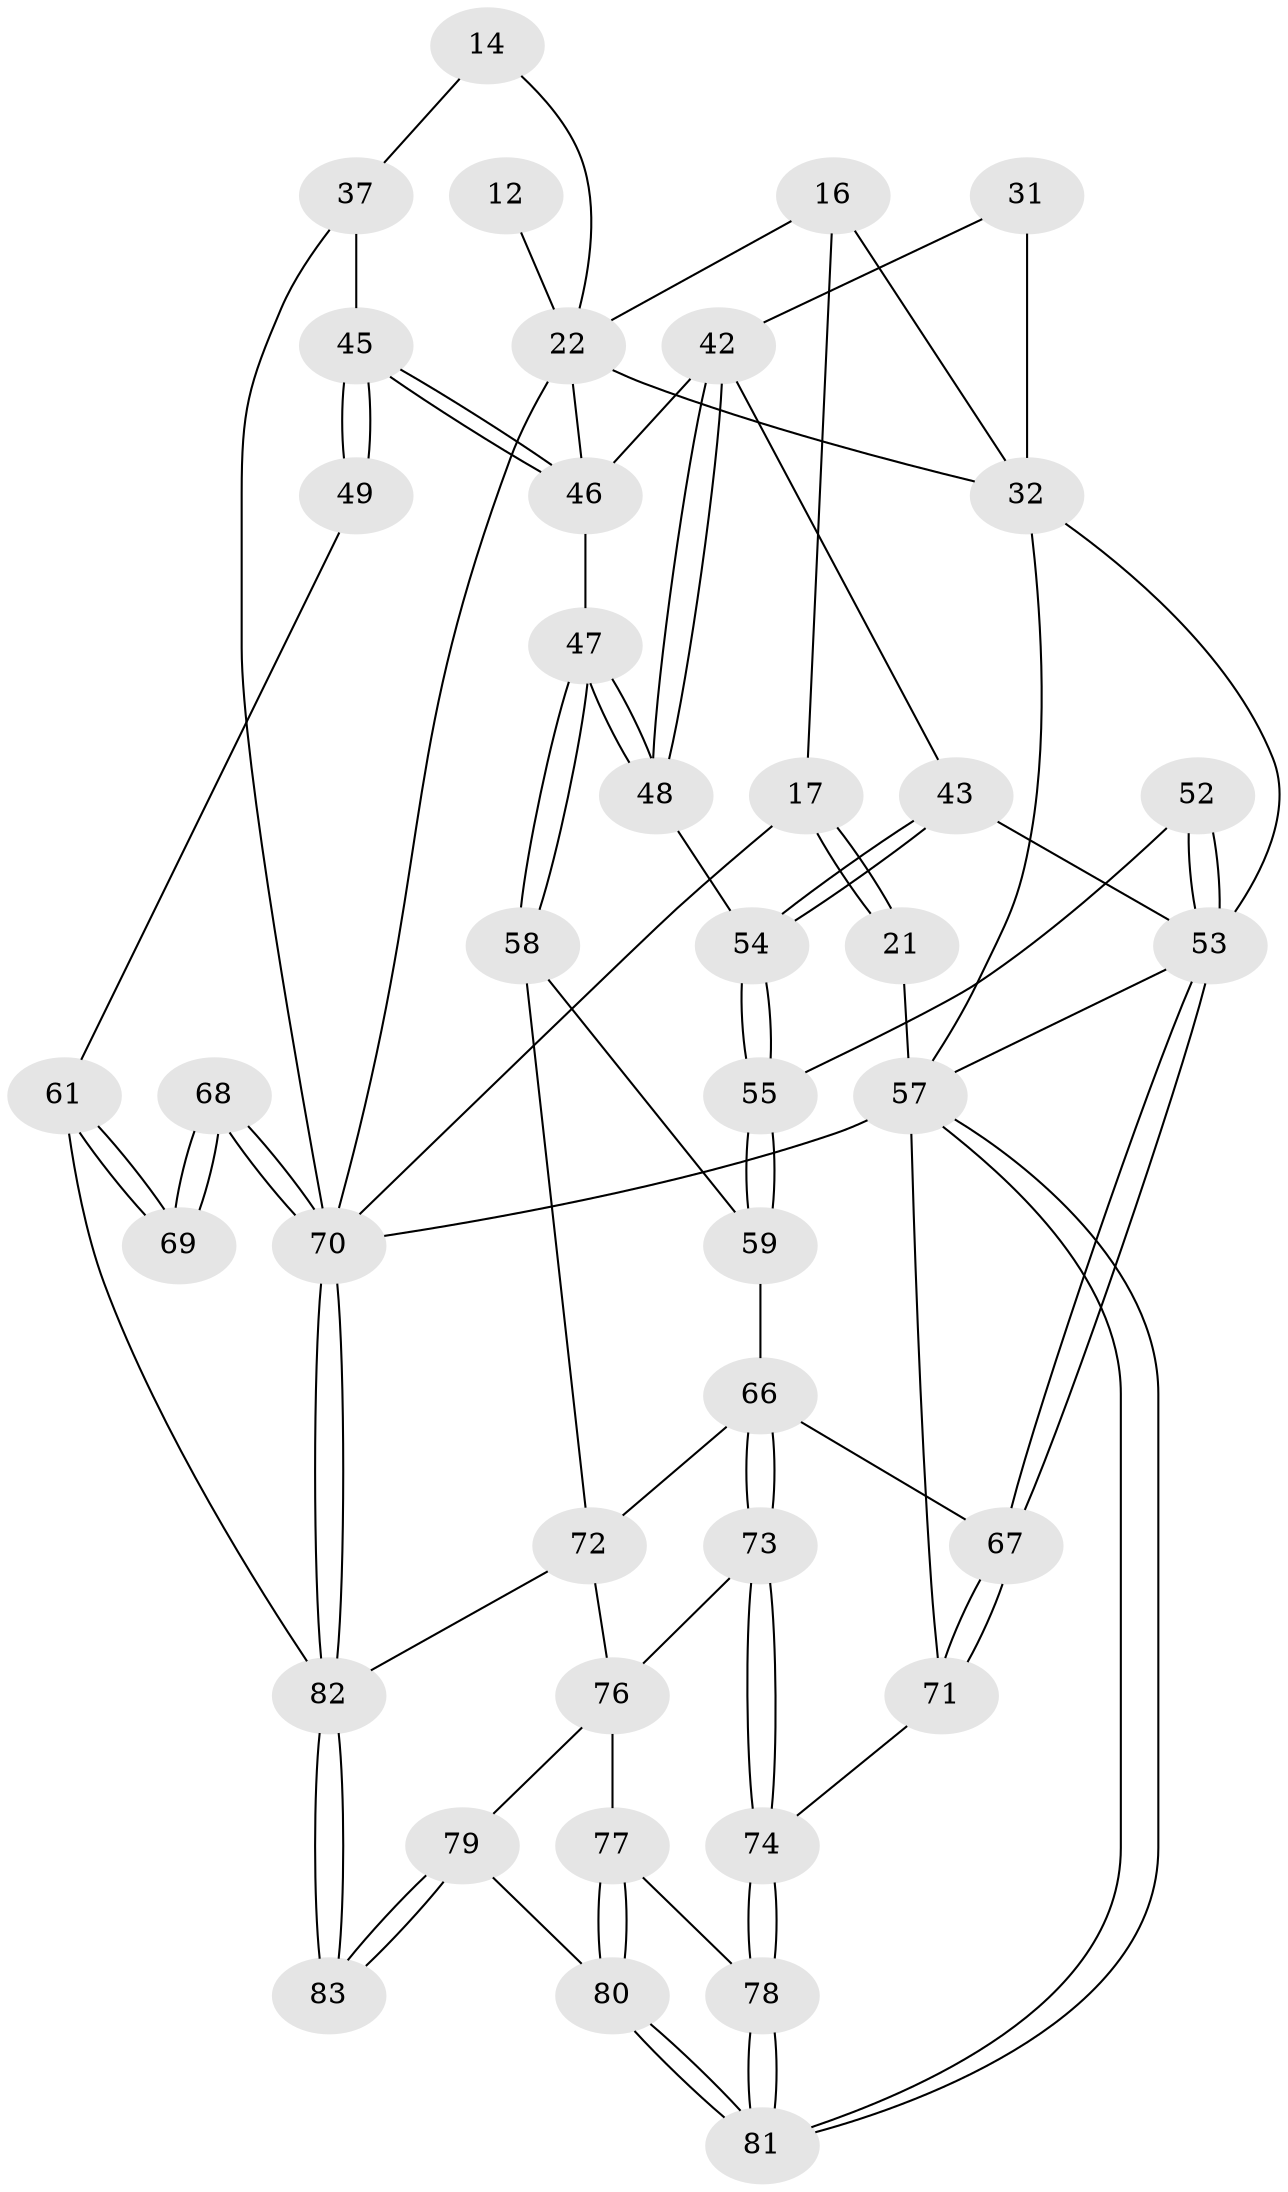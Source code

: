 // original degree distribution, {3: 0.024096385542168676, 6: 0.1927710843373494, 4: 0.2289156626506024, 5: 0.5542168674698795}
// Generated by graph-tools (version 1.1) at 2025/00/03/09/25 05:00:19]
// undirected, 41 vertices, 91 edges
graph export_dot {
graph [start="1"]
  node [color=gray90,style=filled];
  12 [pos="+0.5986789736999453+0.12314783823511095"];
  14 [pos="+0.8064060728632649+0.3022975978217208",super="+11"];
  16 [pos="+0.26665551084410194+0.15322664954546086",super="+4"];
  17 [pos="+0.12627110535117225+0.1531884746391387",super="+3"];
  21 [pos="+0+0.233354744355323"];
  22 [pos="+0.6584573350960063+0.36096898784009657",super="+15+13+18"];
  31 [pos="+0.4943925806798642+0.38134983974525016"];
  32 [pos="+0.4193874704023121+0.4199709167165712",super="+23+19"];
  37 [pos="+1+0.5356814720788984",super="+27"];
  42 [pos="+0.6476346461617575+0.4813088810082652",super="+34+35"];
  43 [pos="+0.5761881034304024+0.566125073749648",super="+40"];
  45 [pos="+0.785622769815296+0.6148156630595555",super="+29+44"];
  46 [pos="+0.6876080520871608+0.625789976689253",super="+33"];
  47 [pos="+0.6598406937113677+0.6335210998461204"];
  48 [pos="+0.658345468504026+0.6320545231907566"];
  49 [pos="+0.858221846841375+0.6638177948668847"];
  52 [pos="+0.4172575408079998+0.6095423912567257"];
  53 [pos="+0.2556548228112216+0.701286328690582",super="+50+41"];
  54 [pos="+0.5759782099932246+0.5730635775213903"];
  55 [pos="+0.4743586461141031+0.631258712988095"];
  57 [pos="+0+1",super="+56+51+25+24"];
  58 [pos="+0.5967154107379808+0.7679541603856584"];
  59 [pos="+0.5375862227766092+0.7263904369671235"];
  61 [pos="+0.7515191019658933+0.8232591540197158",super="+60"];
  66 [pos="+0.32508595059357753+0.7729618065234359",super="+65"];
  67 [pos="+0.25572422303744297+0.7018674106313676"];
  68 [pos="+1+1"];
  69 [pos="+1+1"];
  70 [pos="+1+1",super="+2+36"];
  71 [pos="+0.18874874996991606+0.8083125649138402"];
  72 [pos="+0.5425241551871863+0.9747813525876863",super="+64"];
  73 [pos="+0.3145731992679619+0.8923775790254173"];
  74 [pos="+0.2561129773101842+0.9204098420857129"];
  76 [pos="+0.32127876449161025+0.9104452491522481",super="+75"];
  77 [pos="+0.31696793771578297+0.9218680364666152"];
  78 [pos="+0.25434086808942635+0.9868197223362757"];
  79 [pos="+0.5207671524055787+1"];
  80 [pos="+0.4285759025054102+1"];
  81 [pos="+0.145790635557167+1"];
  82 [pos="+1+1",super="+62+63"];
  83 [pos="+1+1"];
  12 -- 22 [weight=3];
  14 -- 22 [weight=2];
  14 -- 37 [weight=2];
  16 -- 17 [weight=2];
  16 -- 32;
  16 -- 22;
  17 -- 21 [weight=2];
  17 -- 21;
  17 -- 70;
  21 -- 57 [weight=2];
  22 -- 70;
  22 -- 32;
  22 -- 46;
  31 -- 32 [weight=2];
  31 -- 42;
  32 -- 53;
  32 -- 57;
  37 -- 70 [weight=2];
  37 -- 45 [weight=2];
  42 -- 43 [weight=2];
  42 -- 48;
  42 -- 48;
  42 -- 46;
  43 -- 54;
  43 -- 54;
  43 -- 53;
  45 -- 46 [weight=2];
  45 -- 46;
  45 -- 49 [weight=2];
  45 -- 49;
  46 -- 47;
  47 -- 48;
  47 -- 48;
  47 -- 58;
  47 -- 58;
  48 -- 54;
  49 -- 61;
  52 -- 53 [weight=2];
  52 -- 53;
  52 -- 55;
  53 -- 67;
  53 -- 67;
  53 -- 57 [weight=2];
  54 -- 55;
  54 -- 55;
  55 -- 59;
  55 -- 59;
  57 -- 81;
  57 -- 81;
  57 -- 70;
  57 -- 71;
  58 -- 59;
  58 -- 72;
  59 -- 66;
  61 -- 69 [weight=2];
  61 -- 69;
  61 -- 82;
  66 -- 67;
  66 -- 73;
  66 -- 73;
  66 -- 72;
  67 -- 71;
  67 -- 71;
  68 -- 69;
  68 -- 69;
  68 -- 70 [weight=2];
  68 -- 70;
  70 -- 82;
  70 -- 82;
  71 -- 74;
  72 -- 76;
  72 -- 82;
  73 -- 74;
  73 -- 74;
  73 -- 76;
  74 -- 78;
  74 -- 78;
  76 -- 77;
  76 -- 79;
  77 -- 78;
  77 -- 80;
  77 -- 80;
  78 -- 81;
  78 -- 81;
  79 -- 80;
  79 -- 83;
  79 -- 83;
  80 -- 81;
  80 -- 81;
  82 -- 83 [weight=2];
  82 -- 83;
}
